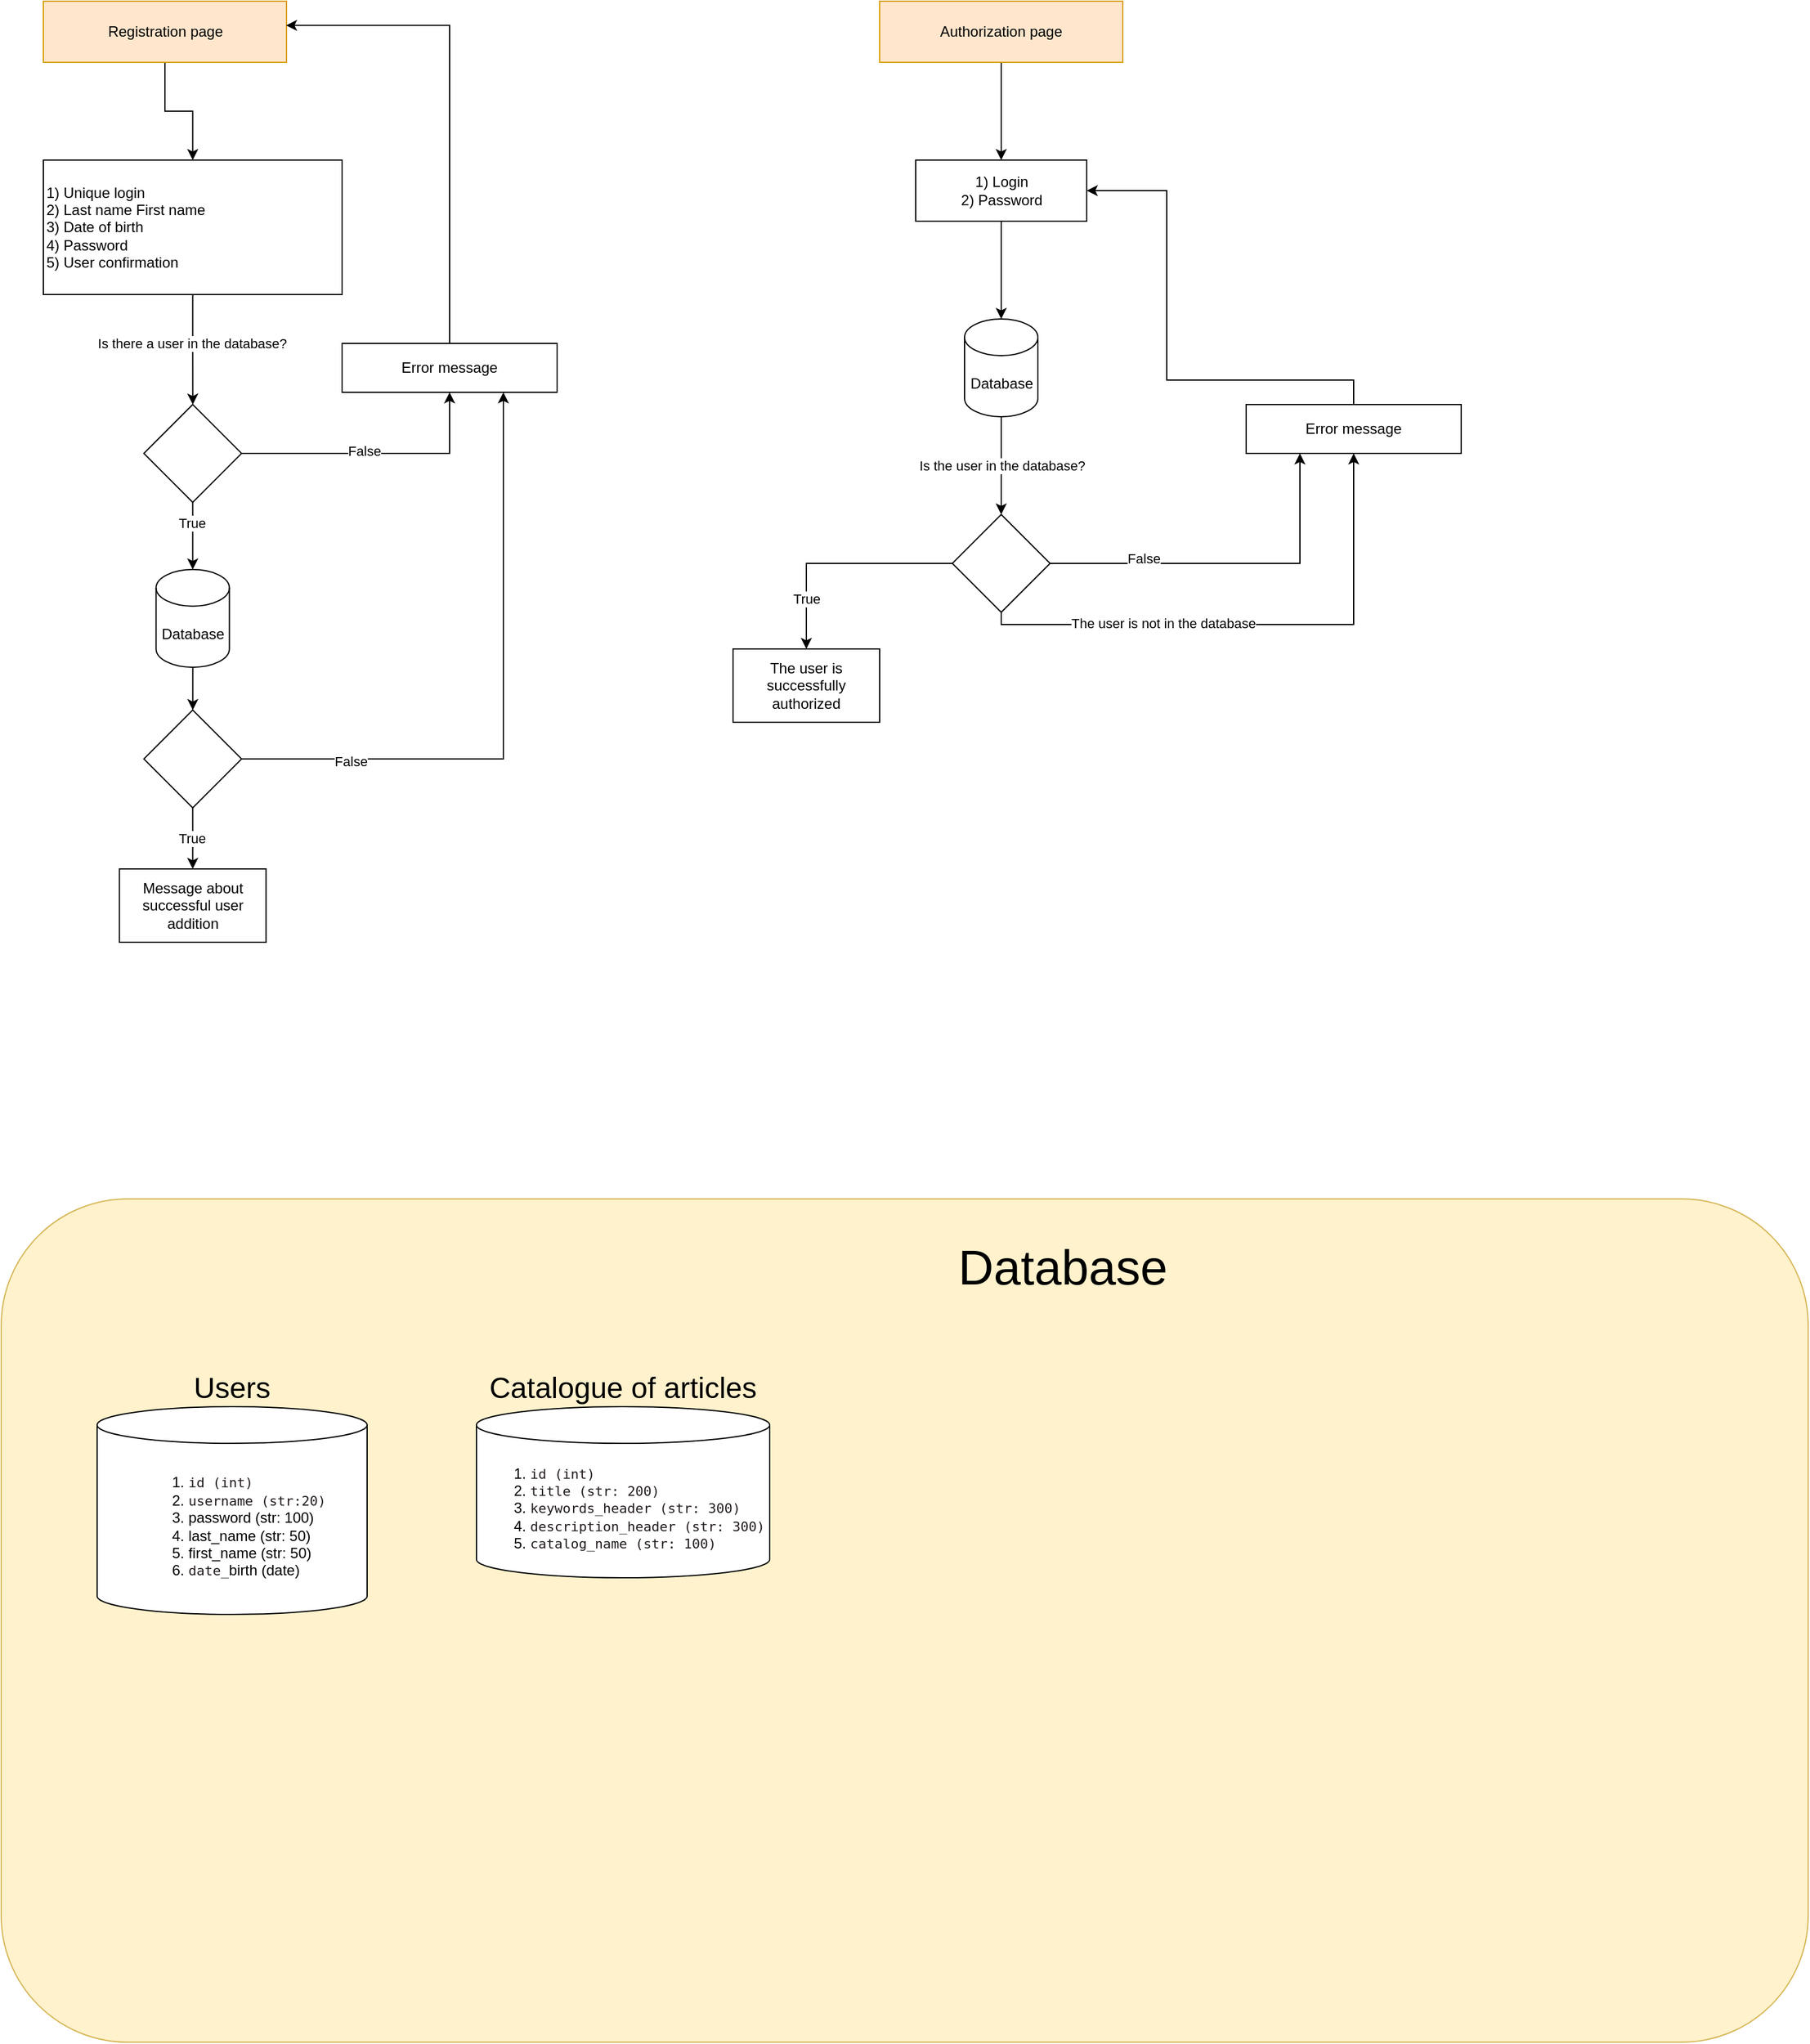 <mxfile version="24.2.5" type="github">
  <diagram name="Blog" id="fDJI38KWaHGrQU77Tf0r">
    <mxGraphModel dx="2049" dy="1037" grid="1" gridSize="10" guides="1" tooltips="1" connect="1" arrows="1" fold="1" page="1" pageScale="1" pageWidth="827" pageHeight="1169" math="0" shadow="0">
      <root>
        <mxCell id="0" />
        <mxCell id="1" parent="0" />
        <mxCell id="K8lTy5OLNu5bauxDYXns-9" value="" style="edgeStyle=orthogonalEdgeStyle;rounded=0;orthogonalLoop=1;jettySize=auto;html=1;" edge="1" parent="1" source="K8lTy5OLNu5bauxDYXns-1" target="K8lTy5OLNu5bauxDYXns-8">
          <mxGeometry relative="1" as="geometry" />
        </mxCell>
        <mxCell id="K8lTy5OLNu5bauxDYXns-1" value="Registration page" style="rounded=0;whiteSpace=wrap;html=1;fillColor=#ffe6cc;strokeColor=#d79b00;" vertex="1" parent="1">
          <mxGeometry x="65.5" y="40" width="199" height="50" as="geometry" />
        </mxCell>
        <mxCell id="K8lTy5OLNu5bauxDYXns-6" value="" style="edgeStyle=orthogonalEdgeStyle;rounded=0;orthogonalLoop=1;jettySize=auto;html=1;" edge="1" parent="1" target="K8lTy5OLNu5bauxDYXns-5">
          <mxGeometry relative="1" as="geometry">
            <mxPoint x="200" y="190" as="sourcePoint" />
          </mxGeometry>
        </mxCell>
        <mxCell id="K8lTy5OLNu5bauxDYXns-7" value="True" style="edgeLabel;html=1;align=center;verticalAlign=middle;resizable=0;points=[];" vertex="1" connectable="0" parent="K8lTy5OLNu5bauxDYXns-6">
          <mxGeometry x="-0.178" y="-3" relative="1" as="geometry">
            <mxPoint as="offset" />
          </mxGeometry>
        </mxCell>
        <mxCell id="K8lTy5OLNu5bauxDYXns-11" value="" style="edgeStyle=orthogonalEdgeStyle;rounded=0;orthogonalLoop=1;jettySize=auto;html=1;" edge="1" parent="1" source="K8lTy5OLNu5bauxDYXns-8" target="K8lTy5OLNu5bauxDYXns-10">
          <mxGeometry relative="1" as="geometry" />
        </mxCell>
        <mxCell id="K8lTy5OLNu5bauxDYXns-12" value="Is there a user in the database?" style="edgeLabel;html=1;align=center;verticalAlign=middle;resizable=0;points=[];" vertex="1" connectable="0" parent="K8lTy5OLNu5bauxDYXns-11">
          <mxGeometry x="-0.108" y="-1" relative="1" as="geometry">
            <mxPoint as="offset" />
          </mxGeometry>
        </mxCell>
        <mxCell id="K8lTy5OLNu5bauxDYXns-8" value="&lt;div style=&quot;&quot;&gt;&lt;div&gt;1) Unique login&lt;/div&gt;&lt;div&gt;2) Last name First name&lt;/div&gt;&lt;div&gt;3) Date of birth&lt;/div&gt;&lt;div&gt;4) Password&lt;/div&gt;&lt;div&gt;5) User confirmation&lt;/div&gt;&lt;/div&gt;" style="rounded=0;whiteSpace=wrap;html=1;align=left;" vertex="1" parent="1">
          <mxGeometry x="65.5" y="170" width="244.5" height="110" as="geometry" />
        </mxCell>
        <mxCell id="K8lTy5OLNu5bauxDYXns-14" value="" style="edgeStyle=orthogonalEdgeStyle;rounded=0;orthogonalLoop=1;jettySize=auto;html=1;entryX=0.5;entryY=1;entryDx=0;entryDy=0;" edge="1" parent="1" source="K8lTy5OLNu5bauxDYXns-10" target="K8lTy5OLNu5bauxDYXns-16">
          <mxGeometry relative="1" as="geometry">
            <mxPoint x="360" y="450" as="targetPoint" />
          </mxGeometry>
        </mxCell>
        <mxCell id="K8lTy5OLNu5bauxDYXns-15" value="False" style="edgeLabel;html=1;align=center;verticalAlign=middle;resizable=0;points=[];" vertex="1" connectable="0" parent="K8lTy5OLNu5bauxDYXns-14">
          <mxGeometry x="-0.094" y="2" relative="1" as="geometry">
            <mxPoint as="offset" />
          </mxGeometry>
        </mxCell>
        <mxCell id="K8lTy5OLNu5bauxDYXns-20" value="" style="edgeStyle=orthogonalEdgeStyle;rounded=0;orthogonalLoop=1;jettySize=auto;html=1;" edge="1" parent="1" source="K8lTy5OLNu5bauxDYXns-10" target="K8lTy5OLNu5bauxDYXns-22">
          <mxGeometry relative="1" as="geometry">
            <mxPoint x="187.75" y="600" as="targetPoint" />
          </mxGeometry>
        </mxCell>
        <mxCell id="K8lTy5OLNu5bauxDYXns-21" value="True" style="edgeLabel;html=1;align=center;verticalAlign=middle;resizable=0;points=[];" vertex="1" connectable="0" parent="K8lTy5OLNu5bauxDYXns-20">
          <mxGeometry x="-0.376" y="-1" relative="1" as="geometry">
            <mxPoint as="offset" />
          </mxGeometry>
        </mxCell>
        <mxCell id="K8lTy5OLNu5bauxDYXns-10" value="" style="rhombus;whiteSpace=wrap;html=1;align=left;rounded=0;" vertex="1" parent="1">
          <mxGeometry x="147.75" y="370" width="80" height="80" as="geometry" />
        </mxCell>
        <mxCell id="K8lTy5OLNu5bauxDYXns-16" value="Error message" style="whiteSpace=wrap;html=1;align=center;rounded=0;" vertex="1" parent="1">
          <mxGeometry x="310" y="320" width="176" height="40" as="geometry" />
        </mxCell>
        <mxCell id="K8lTy5OLNu5bauxDYXns-18" style="edgeStyle=orthogonalEdgeStyle;rounded=0;orthogonalLoop=1;jettySize=auto;html=1;entryX=0.998;entryY=0.396;entryDx=0;entryDy=0;entryPerimeter=0;exitX=0.5;exitY=0;exitDx=0;exitDy=0;" edge="1" parent="1" source="K8lTy5OLNu5bauxDYXns-16" target="K8lTy5OLNu5bauxDYXns-1">
          <mxGeometry relative="1" as="geometry" />
        </mxCell>
        <mxCell id="K8lTy5OLNu5bauxDYXns-26" value="" style="edgeStyle=orthogonalEdgeStyle;rounded=0;orthogonalLoop=1;jettySize=auto;html=1;" edge="1" parent="1" source="K8lTy5OLNu5bauxDYXns-22" target="K8lTy5OLNu5bauxDYXns-25">
          <mxGeometry relative="1" as="geometry" />
        </mxCell>
        <mxCell id="K8lTy5OLNu5bauxDYXns-22" value="Database" style="shape=cylinder3;whiteSpace=wrap;html=1;boundedLbl=1;backgroundOutline=1;size=15;" vertex="1" parent="1">
          <mxGeometry x="157.75" y="505" width="60" height="80" as="geometry" />
        </mxCell>
        <mxCell id="K8lTy5OLNu5bauxDYXns-23" value="Message about successful user addition" style="whiteSpace=wrap;html=1;" vertex="1" parent="1">
          <mxGeometry x="127.75" y="750" width="120" height="60" as="geometry" />
        </mxCell>
        <mxCell id="K8lTy5OLNu5bauxDYXns-27" style="edgeStyle=orthogonalEdgeStyle;rounded=0;orthogonalLoop=1;jettySize=auto;html=1;" edge="1" parent="1" source="K8lTy5OLNu5bauxDYXns-25" target="K8lTy5OLNu5bauxDYXns-23">
          <mxGeometry relative="1" as="geometry" />
        </mxCell>
        <mxCell id="K8lTy5OLNu5bauxDYXns-31" value="True" style="edgeLabel;html=1;align=center;verticalAlign=middle;resizable=0;points=[];" vertex="1" connectable="0" parent="K8lTy5OLNu5bauxDYXns-27">
          <mxGeometry x="-0.015" y="-1" relative="1" as="geometry">
            <mxPoint as="offset" />
          </mxGeometry>
        </mxCell>
        <mxCell id="K8lTy5OLNu5bauxDYXns-30" style="edgeStyle=orthogonalEdgeStyle;rounded=0;orthogonalLoop=1;jettySize=auto;html=1;entryX=0.75;entryY=1;entryDx=0;entryDy=0;" edge="1" parent="1" source="K8lTy5OLNu5bauxDYXns-25" target="K8lTy5OLNu5bauxDYXns-16">
          <mxGeometry relative="1" as="geometry" />
        </mxCell>
        <mxCell id="K8lTy5OLNu5bauxDYXns-32" value="False" style="edgeLabel;html=1;align=center;verticalAlign=middle;resizable=0;points=[];" vertex="1" connectable="0" parent="K8lTy5OLNu5bauxDYXns-30">
          <mxGeometry x="-0.655" y="-2" relative="1" as="geometry">
            <mxPoint as="offset" />
          </mxGeometry>
        </mxCell>
        <mxCell id="K8lTy5OLNu5bauxDYXns-25" value="" style="rhombus;whiteSpace=wrap;html=1;" vertex="1" parent="1">
          <mxGeometry x="147.75" y="620" width="80" height="80" as="geometry" />
        </mxCell>
        <mxCell id="IW8K6c5CV6HPQRhB9Fcs-5" value="" style="edgeStyle=orthogonalEdgeStyle;rounded=0;orthogonalLoop=1;jettySize=auto;html=1;" edge="1" parent="1" source="IW8K6c5CV6HPQRhB9Fcs-2" target="IW8K6c5CV6HPQRhB9Fcs-4">
          <mxGeometry relative="1" as="geometry" />
        </mxCell>
        <mxCell id="IW8K6c5CV6HPQRhB9Fcs-2" value="Authorization page" style="rounded=0;whiteSpace=wrap;html=1;fillColor=#ffe6cc;strokeColor=#d79b00;" vertex="1" parent="1">
          <mxGeometry x="750" y="40" width="199" height="50" as="geometry" />
        </mxCell>
        <mxCell id="IW8K6c5CV6HPQRhB9Fcs-4" value="&lt;div&gt;1) Login&lt;/div&gt;&lt;div&gt;2) Password&lt;/div&gt;" style="whiteSpace=wrap;html=1;rounded=0;" vertex="1" parent="1">
          <mxGeometry x="779.5" y="170" width="140" height="50" as="geometry" />
        </mxCell>
        <mxCell id="IW8K6c5CV6HPQRhB9Fcs-14" value="" style="edgeStyle=orthogonalEdgeStyle;rounded=0;orthogonalLoop=1;jettySize=auto;html=1;" edge="1" parent="1" source="IW8K6c5CV6HPQRhB9Fcs-11" target="IW8K6c5CV6HPQRhB9Fcs-13">
          <mxGeometry relative="1" as="geometry" />
        </mxCell>
        <mxCell id="IW8K6c5CV6HPQRhB9Fcs-15" value="Is the user in the database?" style="edgeLabel;html=1;align=center;verticalAlign=middle;resizable=0;points=[];" vertex="1" connectable="0" parent="IW8K6c5CV6HPQRhB9Fcs-14">
          <mxGeometry x="0.175" relative="1" as="geometry">
            <mxPoint y="-7" as="offset" />
          </mxGeometry>
        </mxCell>
        <mxCell id="IW8K6c5CV6HPQRhB9Fcs-11" value="Database" style="shape=cylinder3;whiteSpace=wrap;html=1;boundedLbl=1;backgroundOutline=1;size=15;" vertex="1" parent="1">
          <mxGeometry x="819.5" y="300" width="60" height="80" as="geometry" />
        </mxCell>
        <mxCell id="IW8K6c5CV6HPQRhB9Fcs-12" style="edgeStyle=orthogonalEdgeStyle;rounded=0;orthogonalLoop=1;jettySize=auto;html=1;entryX=0.5;entryY=0;entryDx=0;entryDy=0;entryPerimeter=0;" edge="1" parent="1" source="IW8K6c5CV6HPQRhB9Fcs-4" target="IW8K6c5CV6HPQRhB9Fcs-11">
          <mxGeometry relative="1" as="geometry" />
        </mxCell>
        <mxCell id="IW8K6c5CV6HPQRhB9Fcs-17" style="edgeStyle=orthogonalEdgeStyle;rounded=0;orthogonalLoop=1;jettySize=auto;html=1;entryX=0.25;entryY=1;entryDx=0;entryDy=0;" edge="1" parent="1" source="IW8K6c5CV6HPQRhB9Fcs-13" target="IW8K6c5CV6HPQRhB9Fcs-16">
          <mxGeometry relative="1" as="geometry" />
        </mxCell>
        <mxCell id="IW8K6c5CV6HPQRhB9Fcs-18" value="False" style="edgeLabel;html=1;align=center;verticalAlign=middle;resizable=0;points=[];" vertex="1" connectable="0" parent="IW8K6c5CV6HPQRhB9Fcs-17">
          <mxGeometry x="-0.482" y="4" relative="1" as="geometry">
            <mxPoint as="offset" />
          </mxGeometry>
        </mxCell>
        <mxCell id="IW8K6c5CV6HPQRhB9Fcs-19" style="edgeStyle=orthogonalEdgeStyle;rounded=0;orthogonalLoop=1;jettySize=auto;html=1;entryX=0.5;entryY=1;entryDx=0;entryDy=0;exitX=0.5;exitY=1;exitDx=0;exitDy=0;" edge="1" parent="1" source="IW8K6c5CV6HPQRhB9Fcs-13" target="IW8K6c5CV6HPQRhB9Fcs-16">
          <mxGeometry relative="1" as="geometry">
            <mxPoint x="1182" y="460" as="targetPoint" />
            <mxPoint x="889.5" y="550" as="sourcePoint" />
            <Array as="points">
              <mxPoint x="850" y="550" />
              <mxPoint x="1138" y="550" />
            </Array>
          </mxGeometry>
        </mxCell>
        <mxCell id="IW8K6c5CV6HPQRhB9Fcs-20" value="The user is not in the database" style="edgeLabel;html=1;align=center;verticalAlign=middle;resizable=0;points=[];" vertex="1" connectable="0" parent="IW8K6c5CV6HPQRhB9Fcs-19">
          <mxGeometry x="-0.351" y="1" relative="1" as="geometry">
            <mxPoint as="offset" />
          </mxGeometry>
        </mxCell>
        <mxCell id="IW8K6c5CV6HPQRhB9Fcs-22" style="edgeStyle=orthogonalEdgeStyle;rounded=0;orthogonalLoop=1;jettySize=auto;html=1;exitX=0;exitY=0.5;exitDx=0;exitDy=0;" edge="1" parent="1" source="IW8K6c5CV6HPQRhB9Fcs-13" target="IW8K6c5CV6HPQRhB9Fcs-24">
          <mxGeometry relative="1" as="geometry">
            <mxPoint x="600" y="590" as="targetPoint" />
          </mxGeometry>
        </mxCell>
        <mxCell id="IW8K6c5CV6HPQRhB9Fcs-23" value="True" style="edgeLabel;html=1;align=center;verticalAlign=middle;resizable=0;points=[];" vertex="1" connectable="0" parent="IW8K6c5CV6HPQRhB9Fcs-22">
          <mxGeometry x="0.276" relative="1" as="geometry">
            <mxPoint y="27" as="offset" />
          </mxGeometry>
        </mxCell>
        <mxCell id="IW8K6c5CV6HPQRhB9Fcs-13" value="" style="rhombus;whiteSpace=wrap;html=1;" vertex="1" parent="1">
          <mxGeometry x="809.5" y="460" width="80" height="80" as="geometry" />
        </mxCell>
        <mxCell id="IW8K6c5CV6HPQRhB9Fcs-21" style="edgeStyle=orthogonalEdgeStyle;rounded=0;orthogonalLoop=1;jettySize=auto;html=1;entryX=1;entryY=0.5;entryDx=0;entryDy=0;" edge="1" parent="1" source="IW8K6c5CV6HPQRhB9Fcs-16" target="IW8K6c5CV6HPQRhB9Fcs-4">
          <mxGeometry relative="1" as="geometry">
            <Array as="points">
              <mxPoint x="1138" y="350" />
              <mxPoint x="985" y="350" />
              <mxPoint x="985" y="195" />
            </Array>
          </mxGeometry>
        </mxCell>
        <mxCell id="IW8K6c5CV6HPQRhB9Fcs-16" value="Error message" style="whiteSpace=wrap;html=1;align=center;rounded=0;" vertex="1" parent="1">
          <mxGeometry x="1050" y="370" width="176" height="40" as="geometry" />
        </mxCell>
        <mxCell id="IW8K6c5CV6HPQRhB9Fcs-24" value="&lt;div&gt;The user is successfully authorized&lt;br&gt;&lt;/div&gt;" style="rounded=0;whiteSpace=wrap;html=1;" vertex="1" parent="1">
          <mxGeometry x="630" y="570" width="120" height="60" as="geometry" />
        </mxCell>
        <mxCell id="Yx_6uwLLCslgDs4rF3Up-3" value="" style="rounded=1;whiteSpace=wrap;html=1;fillColor=#fff2cc;strokeColor=#d6b656;" vertex="1" parent="1">
          <mxGeometry x="31" y="1020" width="1479" height="690" as="geometry" />
        </mxCell>
        <mxCell id="Yx_6uwLLCslgDs4rF3Up-4" value="&lt;ol&gt;&lt;li style=&quot;border-color: var(--border-color); text-align: left;&quot;&gt;&lt;span style=&quot;border-color: var(--border-color); background-color: rgb(255, 255, 255); color: rgb(33, 26, 29); font-family: monospace; font-size: 11px; white-space-collapse: preserve;&quot;&gt;id (int)&lt;/span&gt;&lt;/li&gt;&lt;li style=&quot;border-color: var(--border-color); text-align: left;&quot;&gt;&lt;font face=&quot;monospace&quot; color=&quot;#211a1d&quot;&gt;&lt;span style=&quot;font-size: 11px; white-space-collapse: preserve; background-color: rgb(255, 255, 255);&quot;&gt;username (str:20)&lt;/span&gt;&lt;/font&gt;&lt;/li&gt;&lt;li style=&quot;border-color: var(--border-color); text-align: left;&quot;&gt;password (str: 100)&lt;/li&gt;&lt;li style=&quot;text-align: left;&quot;&gt;last_name (str: 50)&lt;br&gt;&lt;/li&gt;&lt;li style=&quot;text-align: left;&quot;&gt;first_name (str: 50)&lt;br&gt;&lt;/li&gt;&lt;li style=&quot;text-align: left;&quot;&gt;&lt;span style=&quot;background-color: rgb(255, 255, 255); color: rgb(33, 26, 29); font-family: monospace; font-size: 11px; white-space-collapse: preserve;&quot;&gt;date_&lt;/span&gt;birth (date)&lt;/li&gt;&lt;/ol&gt;" style="shape=cylinder3;whiteSpace=wrap;html=1;boundedLbl=1;backgroundOutline=1;size=15;" vertex="1" parent="1">
          <mxGeometry x="109.5" y="1190" width="221" height="170" as="geometry" />
        </mxCell>
        <mxCell id="Yx_6uwLLCslgDs4rF3Up-5" value="&lt;font style=&quot;font-size: 40px;&quot;&gt;Database&lt;/font&gt;" style="text;html=1;align=center;verticalAlign=middle;whiteSpace=wrap;rounded=0;" vertex="1" parent="1">
          <mxGeometry x="590" y="1060" width="620" height="30" as="geometry" />
        </mxCell>
        <mxCell id="Yx_6uwLLCslgDs4rF3Up-6" value="&lt;span style=&quot;font-size: 24px;&quot;&gt;Users&lt;/span&gt;" style="text;html=1;align=center;verticalAlign=middle;whiteSpace=wrap;rounded=0;" vertex="1" parent="1">
          <mxGeometry x="105" y="1160" width="230" height="30" as="geometry" />
        </mxCell>
        <mxCell id="Yx_6uwLLCslgDs4rF3Up-7" value="&lt;ol&gt;&lt;li style=&quot;border-color: var(--border-color); text-align: left;&quot;&gt;&lt;span style=&quot;border-color: var(--border-color); background-color: rgb(255, 255, 255); color: rgb(33, 26, 29); font-family: monospace; font-size: 11px; white-space-collapse: preserve;&quot;&gt;id &lt;/span&gt;&lt;span style=&quot;color: rgb(33, 26, 29); font-family: monospace; font-size: 11px; white-space-collapse: preserve; background-color: rgb(255, 255, 255);&quot;&gt;(int)&lt;/span&gt;&lt;/li&gt;&lt;li style=&quot;border-color: var(--border-color); text-align: left;&quot;&gt;&lt;span style=&quot;border-color: var(--border-color); background-color: rgb(255, 255, 255); color: rgb(33, 26, 29); font-family: monospace; font-size: 11px; white-space-collapse: preserve;&quot;&gt;title &lt;/span&gt;&lt;span style=&quot;color: rgb(33, 26, 29); font-family: monospace; font-size: 11px; white-space-collapse: preserve; background-color: rgb(255, 255, 255);&quot;&gt;(str: 200)&lt;/span&gt;&lt;/li&gt;&lt;li style=&quot;text-align: left;&quot;&gt;&lt;span style=&quot;background-color: rgb(255, 255, 255); color: rgb(33, 26, 29); font-family: monospace; font-size: 11px; white-space-collapse: preserve;&quot;&gt;keywords_header &lt;/span&gt;&lt;span style=&quot;color: rgb(33, 26, 29); font-family: monospace; font-size: 11px; white-space-collapse: preserve; background-color: rgb(255, 255, 255);&quot;&gt;(str: 300)&lt;/span&gt;&lt;/li&gt;&lt;li style=&quot;text-align: left;&quot;&gt;&lt;span style=&quot;background-color: rgb(255, 255, 255); color: rgb(33, 26, 29); font-family: monospace; font-size: 11px; white-space-collapse: preserve;&quot;&gt;description_header &lt;/span&gt;&lt;span style=&quot;color: rgb(33, 26, 29); font-family: monospace; font-size: 11px; white-space-collapse: preserve; background-color: rgb(255, 255, 255);&quot;&gt;(str: 300)&lt;/span&gt;&lt;/li&gt;&lt;li style=&quot;text-align: left;&quot;&gt;&lt;span style=&quot;background-color: rgb(255, 255, 255); color: rgb(33, 26, 29); font-family: monospace; font-size: 11px; white-space-collapse: preserve;&quot;&gt;catalog_name &lt;/span&gt;&lt;span style=&quot;color: rgb(33, 26, 29); font-family: monospace; font-size: 11px; white-space-collapse: preserve; background-color: rgb(255, 255, 255);&quot;&gt;(str: 100)&lt;/span&gt;&lt;/li&gt;&lt;/ol&gt;" style="shape=cylinder3;whiteSpace=wrap;html=1;boundedLbl=1;backgroundOutline=1;size=15;" vertex="1" parent="1">
          <mxGeometry x="420" y="1190" width="240" height="140" as="geometry" />
        </mxCell>
        <mxCell id="Yx_6uwLLCslgDs4rF3Up-8" value="&lt;font style=&quot;font-size: 24px;&quot;&gt;Catalogue of articles&lt;/font&gt;" style="text;html=1;align=center;verticalAlign=middle;whiteSpace=wrap;rounded=0;" vertex="1" parent="1">
          <mxGeometry x="425" y="1160" width="230" height="30" as="geometry" />
        </mxCell>
      </root>
    </mxGraphModel>
  </diagram>
</mxfile>
